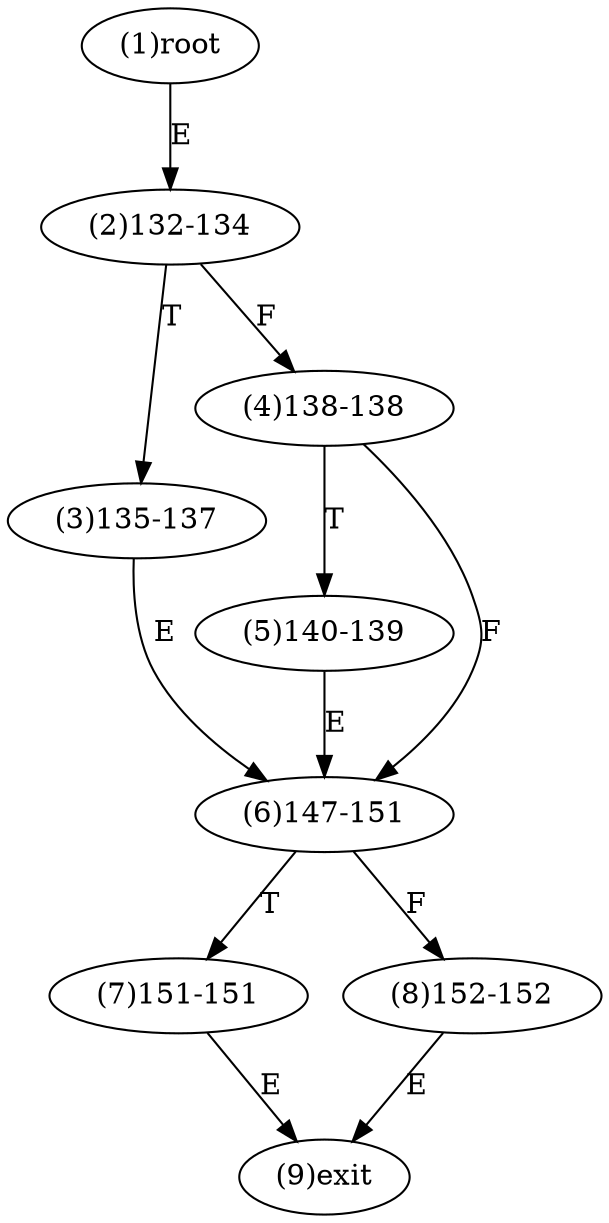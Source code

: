 digraph "" { 
1[ label="(1)root"];
2[ label="(2)132-134"];
3[ label="(3)135-137"];
4[ label="(4)138-138"];
5[ label="(5)140-139"];
6[ label="(6)147-151"];
7[ label="(7)151-151"];
8[ label="(8)152-152"];
9[ label="(9)exit"];
1->2[ label="E"];
2->4[ label="F"];
2->3[ label="T"];
3->6[ label="E"];
4->6[ label="F"];
4->5[ label="T"];
5->6[ label="E"];
6->8[ label="F"];
6->7[ label="T"];
7->9[ label="E"];
8->9[ label="E"];
}